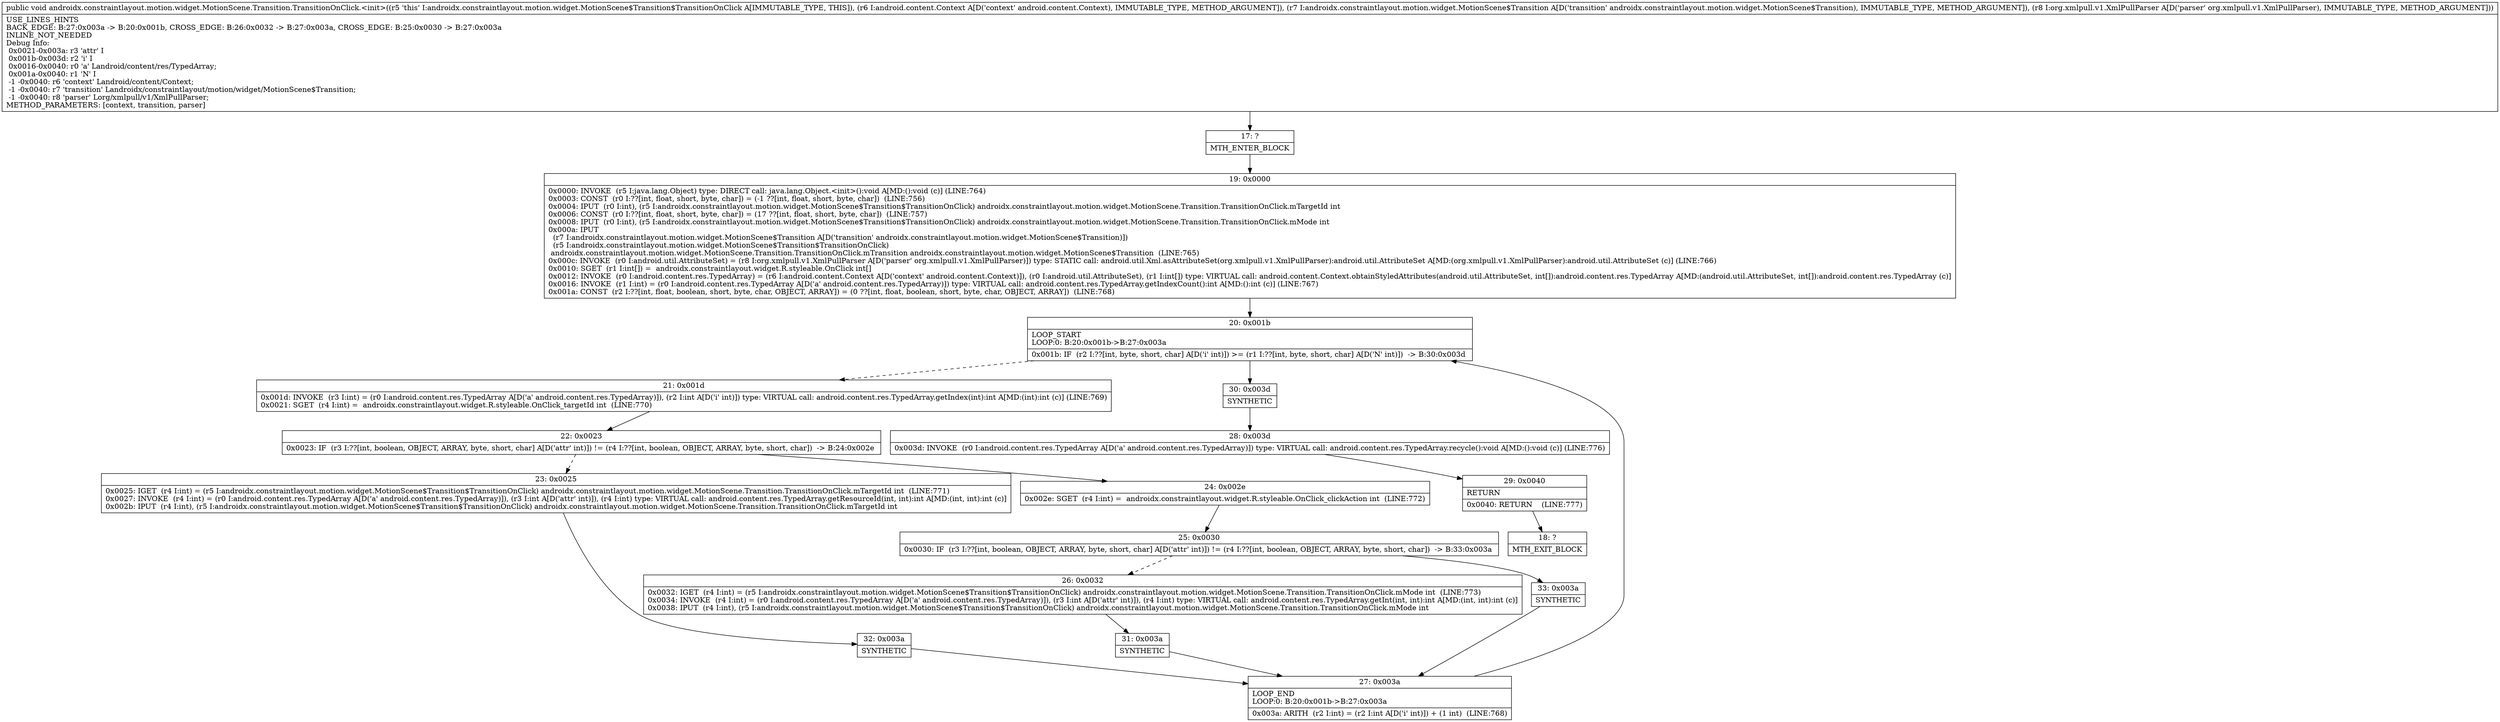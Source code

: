 digraph "CFG forandroidx.constraintlayout.motion.widget.MotionScene.Transition.TransitionOnClick.\<init\>(Landroid\/content\/Context;Landroidx\/constraintlayout\/motion\/widget\/MotionScene$Transition;Lorg\/xmlpull\/v1\/XmlPullParser;)V" {
Node_17 [shape=record,label="{17\:\ ?|MTH_ENTER_BLOCK\l}"];
Node_19 [shape=record,label="{19\:\ 0x0000|0x0000: INVOKE  (r5 I:java.lang.Object) type: DIRECT call: java.lang.Object.\<init\>():void A[MD:():void (c)] (LINE:764)\l0x0003: CONST  (r0 I:??[int, float, short, byte, char]) = (\-1 ??[int, float, short, byte, char])  (LINE:756)\l0x0004: IPUT  (r0 I:int), (r5 I:androidx.constraintlayout.motion.widget.MotionScene$Transition$TransitionOnClick) androidx.constraintlayout.motion.widget.MotionScene.Transition.TransitionOnClick.mTargetId int \l0x0006: CONST  (r0 I:??[int, float, short, byte, char]) = (17 ??[int, float, short, byte, char])  (LINE:757)\l0x0008: IPUT  (r0 I:int), (r5 I:androidx.constraintlayout.motion.widget.MotionScene$Transition$TransitionOnClick) androidx.constraintlayout.motion.widget.MotionScene.Transition.TransitionOnClick.mMode int \l0x000a: IPUT  \l  (r7 I:androidx.constraintlayout.motion.widget.MotionScene$Transition A[D('transition' androidx.constraintlayout.motion.widget.MotionScene$Transition)])\l  (r5 I:androidx.constraintlayout.motion.widget.MotionScene$Transition$TransitionOnClick)\l androidx.constraintlayout.motion.widget.MotionScene.Transition.TransitionOnClick.mTransition androidx.constraintlayout.motion.widget.MotionScene$Transition  (LINE:765)\l0x000c: INVOKE  (r0 I:android.util.AttributeSet) = (r8 I:org.xmlpull.v1.XmlPullParser A[D('parser' org.xmlpull.v1.XmlPullParser)]) type: STATIC call: android.util.Xml.asAttributeSet(org.xmlpull.v1.XmlPullParser):android.util.AttributeSet A[MD:(org.xmlpull.v1.XmlPullParser):android.util.AttributeSet (c)] (LINE:766)\l0x0010: SGET  (r1 I:int[]) =  androidx.constraintlayout.widget.R.styleable.OnClick int[] \l0x0012: INVOKE  (r0 I:android.content.res.TypedArray) = (r6 I:android.content.Context A[D('context' android.content.Context)]), (r0 I:android.util.AttributeSet), (r1 I:int[]) type: VIRTUAL call: android.content.Context.obtainStyledAttributes(android.util.AttributeSet, int[]):android.content.res.TypedArray A[MD:(android.util.AttributeSet, int[]):android.content.res.TypedArray (c)]\l0x0016: INVOKE  (r1 I:int) = (r0 I:android.content.res.TypedArray A[D('a' android.content.res.TypedArray)]) type: VIRTUAL call: android.content.res.TypedArray.getIndexCount():int A[MD:():int (c)] (LINE:767)\l0x001a: CONST  (r2 I:??[int, float, boolean, short, byte, char, OBJECT, ARRAY]) = (0 ??[int, float, boolean, short, byte, char, OBJECT, ARRAY])  (LINE:768)\l}"];
Node_20 [shape=record,label="{20\:\ 0x001b|LOOP_START\lLOOP:0: B:20:0x001b\-\>B:27:0x003a\l|0x001b: IF  (r2 I:??[int, byte, short, char] A[D('i' int)]) \>= (r1 I:??[int, byte, short, char] A[D('N' int)])  \-\> B:30:0x003d \l}"];
Node_21 [shape=record,label="{21\:\ 0x001d|0x001d: INVOKE  (r3 I:int) = (r0 I:android.content.res.TypedArray A[D('a' android.content.res.TypedArray)]), (r2 I:int A[D('i' int)]) type: VIRTUAL call: android.content.res.TypedArray.getIndex(int):int A[MD:(int):int (c)] (LINE:769)\l0x0021: SGET  (r4 I:int) =  androidx.constraintlayout.widget.R.styleable.OnClick_targetId int  (LINE:770)\l}"];
Node_22 [shape=record,label="{22\:\ 0x0023|0x0023: IF  (r3 I:??[int, boolean, OBJECT, ARRAY, byte, short, char] A[D('attr' int)]) != (r4 I:??[int, boolean, OBJECT, ARRAY, byte, short, char])  \-\> B:24:0x002e \l}"];
Node_23 [shape=record,label="{23\:\ 0x0025|0x0025: IGET  (r4 I:int) = (r5 I:androidx.constraintlayout.motion.widget.MotionScene$Transition$TransitionOnClick) androidx.constraintlayout.motion.widget.MotionScene.Transition.TransitionOnClick.mTargetId int  (LINE:771)\l0x0027: INVOKE  (r4 I:int) = (r0 I:android.content.res.TypedArray A[D('a' android.content.res.TypedArray)]), (r3 I:int A[D('attr' int)]), (r4 I:int) type: VIRTUAL call: android.content.res.TypedArray.getResourceId(int, int):int A[MD:(int, int):int (c)]\l0x002b: IPUT  (r4 I:int), (r5 I:androidx.constraintlayout.motion.widget.MotionScene$Transition$TransitionOnClick) androidx.constraintlayout.motion.widget.MotionScene.Transition.TransitionOnClick.mTargetId int \l}"];
Node_32 [shape=record,label="{32\:\ 0x003a|SYNTHETIC\l}"];
Node_27 [shape=record,label="{27\:\ 0x003a|LOOP_END\lLOOP:0: B:20:0x001b\-\>B:27:0x003a\l|0x003a: ARITH  (r2 I:int) = (r2 I:int A[D('i' int)]) + (1 int)  (LINE:768)\l}"];
Node_24 [shape=record,label="{24\:\ 0x002e|0x002e: SGET  (r4 I:int) =  androidx.constraintlayout.widget.R.styleable.OnClick_clickAction int  (LINE:772)\l}"];
Node_25 [shape=record,label="{25\:\ 0x0030|0x0030: IF  (r3 I:??[int, boolean, OBJECT, ARRAY, byte, short, char] A[D('attr' int)]) != (r4 I:??[int, boolean, OBJECT, ARRAY, byte, short, char])  \-\> B:33:0x003a \l}"];
Node_26 [shape=record,label="{26\:\ 0x0032|0x0032: IGET  (r4 I:int) = (r5 I:androidx.constraintlayout.motion.widget.MotionScene$Transition$TransitionOnClick) androidx.constraintlayout.motion.widget.MotionScene.Transition.TransitionOnClick.mMode int  (LINE:773)\l0x0034: INVOKE  (r4 I:int) = (r0 I:android.content.res.TypedArray A[D('a' android.content.res.TypedArray)]), (r3 I:int A[D('attr' int)]), (r4 I:int) type: VIRTUAL call: android.content.res.TypedArray.getInt(int, int):int A[MD:(int, int):int (c)]\l0x0038: IPUT  (r4 I:int), (r5 I:androidx.constraintlayout.motion.widget.MotionScene$Transition$TransitionOnClick) androidx.constraintlayout.motion.widget.MotionScene.Transition.TransitionOnClick.mMode int \l}"];
Node_31 [shape=record,label="{31\:\ 0x003a|SYNTHETIC\l}"];
Node_33 [shape=record,label="{33\:\ 0x003a|SYNTHETIC\l}"];
Node_30 [shape=record,label="{30\:\ 0x003d|SYNTHETIC\l}"];
Node_28 [shape=record,label="{28\:\ 0x003d|0x003d: INVOKE  (r0 I:android.content.res.TypedArray A[D('a' android.content.res.TypedArray)]) type: VIRTUAL call: android.content.res.TypedArray.recycle():void A[MD:():void (c)] (LINE:776)\l}"];
Node_29 [shape=record,label="{29\:\ 0x0040|RETURN\l|0x0040: RETURN    (LINE:777)\l}"];
Node_18 [shape=record,label="{18\:\ ?|MTH_EXIT_BLOCK\l}"];
MethodNode[shape=record,label="{public void androidx.constraintlayout.motion.widget.MotionScene.Transition.TransitionOnClick.\<init\>((r5 'this' I:androidx.constraintlayout.motion.widget.MotionScene$Transition$TransitionOnClick A[IMMUTABLE_TYPE, THIS]), (r6 I:android.content.Context A[D('context' android.content.Context), IMMUTABLE_TYPE, METHOD_ARGUMENT]), (r7 I:androidx.constraintlayout.motion.widget.MotionScene$Transition A[D('transition' androidx.constraintlayout.motion.widget.MotionScene$Transition), IMMUTABLE_TYPE, METHOD_ARGUMENT]), (r8 I:org.xmlpull.v1.XmlPullParser A[D('parser' org.xmlpull.v1.XmlPullParser), IMMUTABLE_TYPE, METHOD_ARGUMENT]))  | USE_LINES_HINTS\lBACK_EDGE: B:27:0x003a \-\> B:20:0x001b, CROSS_EDGE: B:26:0x0032 \-\> B:27:0x003a, CROSS_EDGE: B:25:0x0030 \-\> B:27:0x003a\lINLINE_NOT_NEEDED\lDebug Info:\l  0x0021\-0x003a: r3 'attr' I\l  0x001b\-0x003d: r2 'i' I\l  0x0016\-0x0040: r0 'a' Landroid\/content\/res\/TypedArray;\l  0x001a\-0x0040: r1 'N' I\l  \-1 \-0x0040: r6 'context' Landroid\/content\/Context;\l  \-1 \-0x0040: r7 'transition' Landroidx\/constraintlayout\/motion\/widget\/MotionScene$Transition;\l  \-1 \-0x0040: r8 'parser' Lorg\/xmlpull\/v1\/XmlPullParser;\lMETHOD_PARAMETERS: [context, transition, parser]\l}"];
MethodNode -> Node_17;Node_17 -> Node_19;
Node_19 -> Node_20;
Node_20 -> Node_21[style=dashed];
Node_20 -> Node_30;
Node_21 -> Node_22;
Node_22 -> Node_23[style=dashed];
Node_22 -> Node_24;
Node_23 -> Node_32;
Node_32 -> Node_27;
Node_27 -> Node_20;
Node_24 -> Node_25;
Node_25 -> Node_26[style=dashed];
Node_25 -> Node_33;
Node_26 -> Node_31;
Node_31 -> Node_27;
Node_33 -> Node_27;
Node_30 -> Node_28;
Node_28 -> Node_29;
Node_29 -> Node_18;
}

